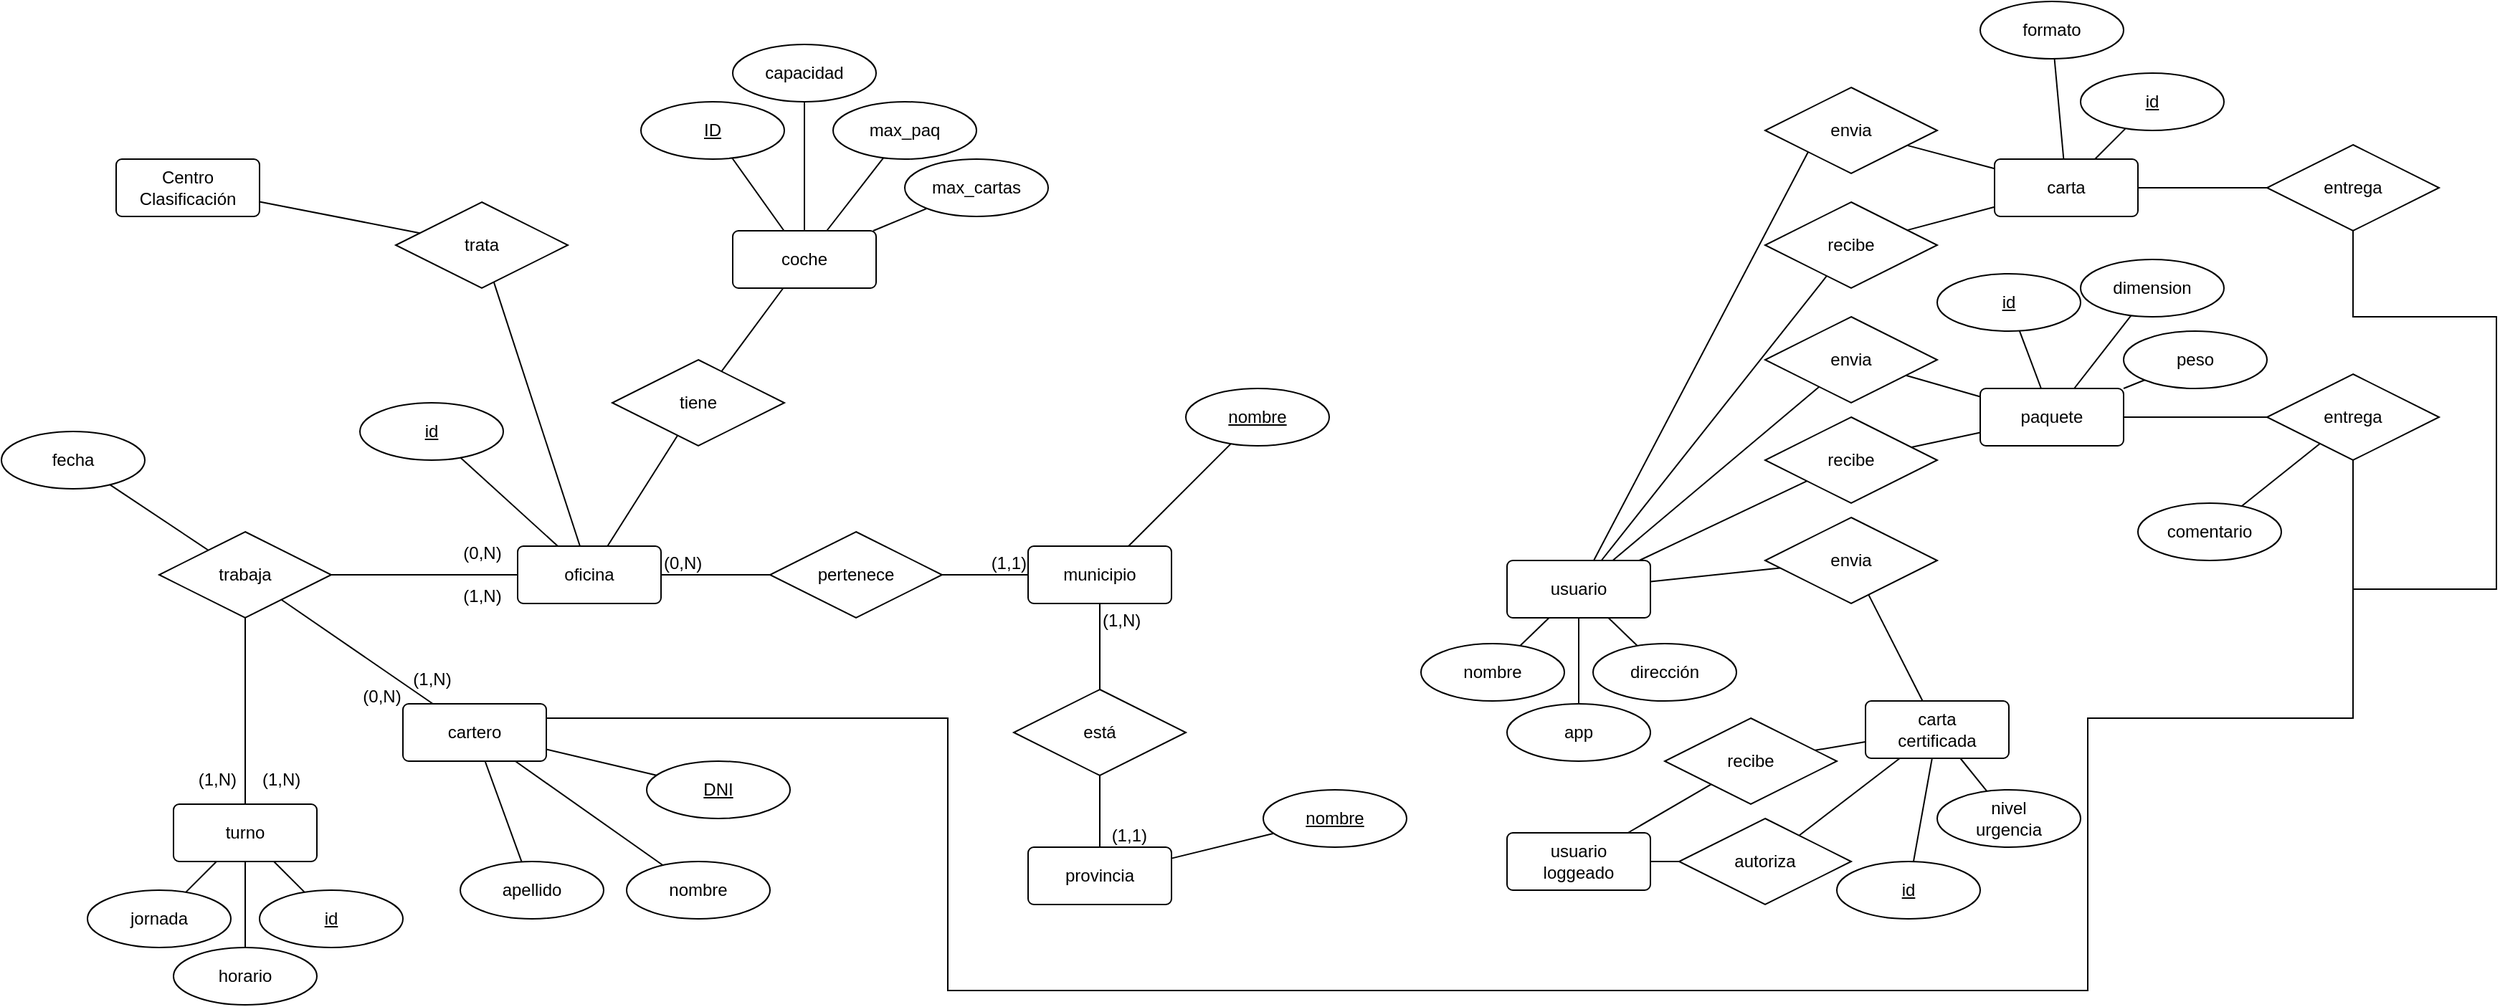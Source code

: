 <mxfile version="22.1.5" type="device">
  <diagram name="Page-1" id="QUn3ighMlDSOsNfIfpwA">
    <mxGraphModel dx="3434" dy="2605" grid="1" gridSize="10" guides="1" tooltips="1" connect="1" arrows="1" fold="1" page="1" pageScale="1" pageWidth="827" pageHeight="1169" math="0" shadow="0">
      <root>
        <mxCell id="0" />
        <mxCell id="1" parent="0" />
        <mxCell id="kJuOHpm5uLBI6n9v-iEt-1" value="oficina" style="rounded=1;arcSize=10;whiteSpace=wrap;html=1;align=center;" vertex="1" parent="1">
          <mxGeometry x="240" y="230" width="100" height="40" as="geometry" />
        </mxCell>
        <mxCell id="kJuOHpm5uLBI6n9v-iEt-2" value="municipio" style="rounded=1;arcSize=10;whiteSpace=wrap;html=1;align=center;" vertex="1" parent="1">
          <mxGeometry x="596" y="230" width="100" height="40" as="geometry" />
        </mxCell>
        <mxCell id="kJuOHpm5uLBI6n9v-iEt-3" value="pertenece" style="shape=rhombus;perimeter=rhombusPerimeter;whiteSpace=wrap;html=1;align=center;" vertex="1" parent="1">
          <mxGeometry x="416" y="220" width="120" height="60" as="geometry" />
        </mxCell>
        <mxCell id="kJuOHpm5uLBI6n9v-iEt-8" value="" style="endArrow=none;html=1;rounded=0;" edge="1" parent="1" source="kJuOHpm5uLBI6n9v-iEt-1" target="kJuOHpm5uLBI6n9v-iEt-3">
          <mxGeometry relative="1" as="geometry">
            <mxPoint x="66" y="350" as="sourcePoint" />
            <mxPoint x="226" y="350" as="targetPoint" />
          </mxGeometry>
        </mxCell>
        <mxCell id="kJuOHpm5uLBI6n9v-iEt-9" value="(0,N)" style="resizable=0;html=1;whiteSpace=wrap;align=left;verticalAlign=bottom;" connectable="0" vertex="1" parent="kJuOHpm5uLBI6n9v-iEt-8">
          <mxGeometry x="-1" relative="1" as="geometry" />
        </mxCell>
        <mxCell id="kJuOHpm5uLBI6n9v-iEt-12" value="" style="endArrow=none;html=1;rounded=0;" edge="1" parent="1" source="kJuOHpm5uLBI6n9v-iEt-3" target="kJuOHpm5uLBI6n9v-iEt-2">
          <mxGeometry relative="1" as="geometry">
            <mxPoint x="486" y="350" as="sourcePoint" />
            <mxPoint x="646" y="350" as="targetPoint" />
          </mxGeometry>
        </mxCell>
        <mxCell id="kJuOHpm5uLBI6n9v-iEt-14" value="(1,1)" style="resizable=0;html=1;whiteSpace=wrap;align=right;verticalAlign=bottom;" connectable="0" vertex="1" parent="kJuOHpm5uLBI6n9v-iEt-12">
          <mxGeometry x="1" relative="1" as="geometry" />
        </mxCell>
        <mxCell id="kJuOHpm5uLBI6n9v-iEt-16" value="id" style="ellipse;whiteSpace=wrap;html=1;align=center;fontStyle=4;" vertex="1" parent="1">
          <mxGeometry x="130" y="130" width="100" height="40" as="geometry" />
        </mxCell>
        <mxCell id="kJuOHpm5uLBI6n9v-iEt-17" value="" style="endArrow=none;html=1;rounded=0;" edge="1" parent="1" source="kJuOHpm5uLBI6n9v-iEt-16" target="kJuOHpm5uLBI6n9v-iEt-1">
          <mxGeometry relative="1" as="geometry">
            <mxPoint x="80" y="320" as="sourcePoint" />
            <mxPoint x="240" y="320" as="targetPoint" />
          </mxGeometry>
        </mxCell>
        <mxCell id="kJuOHpm5uLBI6n9v-iEt-18" value="provincia" style="rounded=1;arcSize=10;whiteSpace=wrap;html=1;align=center;" vertex="1" parent="1">
          <mxGeometry x="596" y="440" width="100" height="40" as="geometry" />
        </mxCell>
        <mxCell id="kJuOHpm5uLBI6n9v-iEt-19" value="está" style="shape=rhombus;perimeter=rhombusPerimeter;whiteSpace=wrap;html=1;align=center;" vertex="1" parent="1">
          <mxGeometry x="586" y="330" width="120" height="60" as="geometry" />
        </mxCell>
        <mxCell id="kJuOHpm5uLBI6n9v-iEt-20" value="" style="endArrow=none;html=1;rounded=0;" edge="1" parent="1" source="kJuOHpm5uLBI6n9v-iEt-2" target="kJuOHpm5uLBI6n9v-iEt-19">
          <mxGeometry relative="1" as="geometry">
            <mxPoint x="190" y="440" as="sourcePoint" />
            <mxPoint x="350" y="440" as="targetPoint" />
          </mxGeometry>
        </mxCell>
        <mxCell id="kJuOHpm5uLBI6n9v-iEt-21" value="(1,N)" style="resizable=0;html=1;whiteSpace=wrap;align=left;verticalAlign=bottom;" connectable="0" vertex="1" parent="kJuOHpm5uLBI6n9v-iEt-20">
          <mxGeometry x="-1" relative="1" as="geometry">
            <mxPoint y="20" as="offset" />
          </mxGeometry>
        </mxCell>
        <mxCell id="kJuOHpm5uLBI6n9v-iEt-22" value="" style="resizable=0;html=1;whiteSpace=wrap;align=right;verticalAlign=bottom;" connectable="0" vertex="1" parent="kJuOHpm5uLBI6n9v-iEt-20">
          <mxGeometry x="1" relative="1" as="geometry" />
        </mxCell>
        <mxCell id="kJuOHpm5uLBI6n9v-iEt-23" value="" style="endArrow=none;html=1;rounded=0;" edge="1" parent="1" source="kJuOHpm5uLBI6n9v-iEt-19" target="kJuOHpm5uLBI6n9v-iEt-18">
          <mxGeometry relative="1" as="geometry">
            <mxPoint x="230" y="600" as="sourcePoint" />
            <mxPoint x="390" y="600" as="targetPoint" />
          </mxGeometry>
        </mxCell>
        <mxCell id="kJuOHpm5uLBI6n9v-iEt-25" value="(1,1)" style="resizable=0;html=1;whiteSpace=wrap;align=right;verticalAlign=bottom;" connectable="0" vertex="1" parent="kJuOHpm5uLBI6n9v-iEt-23">
          <mxGeometry x="1" relative="1" as="geometry">
            <mxPoint x="34" as="offset" />
          </mxGeometry>
        </mxCell>
        <mxCell id="kJuOHpm5uLBI6n9v-iEt-27" value="nombre" style="ellipse;whiteSpace=wrap;html=1;align=center;fontStyle=4;" vertex="1" parent="1">
          <mxGeometry x="706" y="120" width="100" height="40" as="geometry" />
        </mxCell>
        <mxCell id="kJuOHpm5uLBI6n9v-iEt-28" value="nombre" style="ellipse;whiteSpace=wrap;html=1;align=center;fontStyle=4;" vertex="1" parent="1">
          <mxGeometry x="760" y="400" width="100" height="40" as="geometry" />
        </mxCell>
        <mxCell id="kJuOHpm5uLBI6n9v-iEt-29" value="" style="endArrow=none;html=1;rounded=0;" edge="1" parent="1" source="kJuOHpm5uLBI6n9v-iEt-18" target="kJuOHpm5uLBI6n9v-iEt-28">
          <mxGeometry relative="1" as="geometry">
            <mxPoint x="90" y="400" as="sourcePoint" />
            <mxPoint x="250" y="400" as="targetPoint" />
          </mxGeometry>
        </mxCell>
        <mxCell id="kJuOHpm5uLBI6n9v-iEt-30" value="" style="endArrow=none;html=1;rounded=0;" edge="1" parent="1" source="kJuOHpm5uLBI6n9v-iEt-27" target="kJuOHpm5uLBI6n9v-iEt-2">
          <mxGeometry relative="1" as="geometry">
            <mxPoint x="370" y="100" as="sourcePoint" />
            <mxPoint x="530" y="100" as="targetPoint" />
          </mxGeometry>
        </mxCell>
        <mxCell id="kJuOHpm5uLBI6n9v-iEt-31" value="turno" style="rounded=1;arcSize=10;whiteSpace=wrap;html=1;align=center;" vertex="1" parent="1">
          <mxGeometry y="410" width="100" height="40" as="geometry" />
        </mxCell>
        <mxCell id="kJuOHpm5uLBI6n9v-iEt-32" value="jornada" style="ellipse;whiteSpace=wrap;html=1;align=center;" vertex="1" parent="1">
          <mxGeometry x="-60" y="470" width="100" height="40" as="geometry" />
        </mxCell>
        <mxCell id="kJuOHpm5uLBI6n9v-iEt-33" value="horario" style="ellipse;whiteSpace=wrap;html=1;align=center;" vertex="1" parent="1">
          <mxGeometry y="510" width="100" height="40" as="geometry" />
        </mxCell>
        <mxCell id="kJuOHpm5uLBI6n9v-iEt-34" value="id" style="ellipse;whiteSpace=wrap;html=1;align=center;fontStyle=4;" vertex="1" parent="1">
          <mxGeometry x="60" y="470" width="100" height="40" as="geometry" />
        </mxCell>
        <mxCell id="kJuOHpm5uLBI6n9v-iEt-35" value="" style="endArrow=none;html=1;rounded=0;" edge="1" parent="1" source="kJuOHpm5uLBI6n9v-iEt-34" target="kJuOHpm5uLBI6n9v-iEt-31">
          <mxGeometry relative="1" as="geometry">
            <mxPoint x="180" y="510" as="sourcePoint" />
            <mxPoint x="340" y="510" as="targetPoint" />
          </mxGeometry>
        </mxCell>
        <mxCell id="kJuOHpm5uLBI6n9v-iEt-36" value="" style="endArrow=none;html=1;rounded=0;" edge="1" parent="1" source="kJuOHpm5uLBI6n9v-iEt-33" target="kJuOHpm5uLBI6n9v-iEt-31">
          <mxGeometry relative="1" as="geometry">
            <mxPoint x="190" y="520" as="sourcePoint" />
            <mxPoint x="350" y="520" as="targetPoint" />
          </mxGeometry>
        </mxCell>
        <mxCell id="kJuOHpm5uLBI6n9v-iEt-37" value="" style="endArrow=none;html=1;rounded=0;" edge="1" parent="1" source="kJuOHpm5uLBI6n9v-iEt-32" target="kJuOHpm5uLBI6n9v-iEt-31">
          <mxGeometry relative="1" as="geometry">
            <mxPoint x="200" y="530" as="sourcePoint" />
            <mxPoint x="360" y="530" as="targetPoint" />
          </mxGeometry>
        </mxCell>
        <mxCell id="kJuOHpm5uLBI6n9v-iEt-122" style="edgeStyle=none;rounded=0;orthogonalLoop=1;jettySize=auto;html=1;exitX=1;exitY=0.25;exitDx=0;exitDy=0;endArrow=none;endFill=0;entryX=0.5;entryY=1;entryDx=0;entryDy=0;" edge="1" parent="1" source="kJuOHpm5uLBI6n9v-iEt-38" target="kJuOHpm5uLBI6n9v-iEt-117">
          <mxGeometry relative="1" as="geometry">
            <mxPoint x="1520" y="350" as="targetPoint" />
            <Array as="points">
              <mxPoint x="540" y="350" />
              <mxPoint x="540" y="540" />
              <mxPoint x="1335" y="540" />
              <mxPoint x="1335" y="350" />
              <mxPoint x="1520" y="350" />
            </Array>
          </mxGeometry>
        </mxCell>
        <mxCell id="kJuOHpm5uLBI6n9v-iEt-38" value="cartero" style="rounded=1;arcSize=10;whiteSpace=wrap;html=1;align=center;" vertex="1" parent="1">
          <mxGeometry x="160" y="340" width="100" height="40" as="geometry" />
        </mxCell>
        <mxCell id="kJuOHpm5uLBI6n9v-iEt-39" value="trabaja" style="shape=rhombus;perimeter=rhombusPerimeter;whiteSpace=wrap;html=1;align=center;" vertex="1" parent="1">
          <mxGeometry x="-10" y="220" width="120" height="60" as="geometry" />
        </mxCell>
        <mxCell id="kJuOHpm5uLBI6n9v-iEt-40" value="" style="endArrow=none;html=1;rounded=0;" edge="1" parent="1" source="kJuOHpm5uLBI6n9v-iEt-31" target="kJuOHpm5uLBI6n9v-iEt-39">
          <mxGeometry relative="1" as="geometry">
            <mxPoint x="210" y="540" as="sourcePoint" />
            <mxPoint x="370" y="540" as="targetPoint" />
          </mxGeometry>
        </mxCell>
        <mxCell id="kJuOHpm5uLBI6n9v-iEt-41" value="" style="endArrow=none;html=1;rounded=0;" edge="1" parent="1" source="kJuOHpm5uLBI6n9v-iEt-39" target="kJuOHpm5uLBI6n9v-iEt-1">
          <mxGeometry relative="1" as="geometry">
            <mxPoint x="220" y="550" as="sourcePoint" />
            <mxPoint x="380" y="550" as="targetPoint" />
          </mxGeometry>
        </mxCell>
        <mxCell id="kJuOHpm5uLBI6n9v-iEt-42" value="" style="endArrow=none;html=1;rounded=0;" edge="1" parent="1" source="kJuOHpm5uLBI6n9v-iEt-39" target="kJuOHpm5uLBI6n9v-iEt-38">
          <mxGeometry relative="1" as="geometry">
            <mxPoint x="230" y="560" as="sourcePoint" />
            <mxPoint x="390" y="560" as="targetPoint" />
          </mxGeometry>
        </mxCell>
        <mxCell id="kJuOHpm5uLBI6n9v-iEt-43" value="fecha" style="ellipse;whiteSpace=wrap;html=1;align=center;" vertex="1" parent="1">
          <mxGeometry x="-120" y="150" width="100" height="40" as="geometry" />
        </mxCell>
        <mxCell id="kJuOHpm5uLBI6n9v-iEt-44" value="" style="endArrow=none;html=1;rounded=0;" edge="1" parent="1" source="kJuOHpm5uLBI6n9v-iEt-39" target="kJuOHpm5uLBI6n9v-iEt-43">
          <mxGeometry relative="1" as="geometry">
            <mxPoint x="-370" y="240" as="sourcePoint" />
            <mxPoint x="-210" y="240" as="targetPoint" />
          </mxGeometry>
        </mxCell>
        <mxCell id="kJuOHpm5uLBI6n9v-iEt-46" value="nombre" style="ellipse;whiteSpace=wrap;html=1;align=center;" vertex="1" parent="1">
          <mxGeometry x="316" y="450" width="100" height="40" as="geometry" />
        </mxCell>
        <mxCell id="kJuOHpm5uLBI6n9v-iEt-47" value="apellido" style="ellipse;whiteSpace=wrap;html=1;align=center;" vertex="1" parent="1">
          <mxGeometry x="200" y="450" width="100" height="40" as="geometry" />
        </mxCell>
        <mxCell id="kJuOHpm5uLBI6n9v-iEt-48" value="DNI" style="ellipse;whiteSpace=wrap;html=1;align=center;fontStyle=4;" vertex="1" parent="1">
          <mxGeometry x="330" y="380" width="100" height="40" as="geometry" />
        </mxCell>
        <mxCell id="kJuOHpm5uLBI6n9v-iEt-49" value="" style="endArrow=none;html=1;rounded=0;" edge="1" parent="1" source="kJuOHpm5uLBI6n9v-iEt-38" target="kJuOHpm5uLBI6n9v-iEt-48">
          <mxGeometry relative="1" as="geometry">
            <mxPoint x="300" y="300" as="sourcePoint" />
            <mxPoint x="460" y="300" as="targetPoint" />
          </mxGeometry>
        </mxCell>
        <mxCell id="kJuOHpm5uLBI6n9v-iEt-50" value="" style="endArrow=none;html=1;rounded=0;" edge="1" parent="1" source="kJuOHpm5uLBI6n9v-iEt-38" target="kJuOHpm5uLBI6n9v-iEt-47">
          <mxGeometry relative="1" as="geometry">
            <mxPoint x="260" y="610" as="sourcePoint" />
            <mxPoint x="420" y="610" as="targetPoint" />
          </mxGeometry>
        </mxCell>
        <mxCell id="kJuOHpm5uLBI6n9v-iEt-51" value="" style="endArrow=none;html=1;rounded=0;" edge="1" parent="1" source="kJuOHpm5uLBI6n9v-iEt-38" target="kJuOHpm5uLBI6n9v-iEt-46">
          <mxGeometry relative="1" as="geometry">
            <mxPoint x="290" y="570" as="sourcePoint" />
            <mxPoint x="450" y="570" as="targetPoint" />
          </mxGeometry>
        </mxCell>
        <mxCell id="kJuOHpm5uLBI6n9v-iEt-56" value="(0,N)" style="text;html=1;align=center;verticalAlign=middle;resizable=0;points=[];autosize=1;strokeColor=none;fillColor=none;" vertex="1" parent="1">
          <mxGeometry x="190" y="220" width="50" height="30" as="geometry" />
        </mxCell>
        <mxCell id="kJuOHpm5uLBI6n9v-iEt-57" value="&lt;div align=&quot;right&quot;&gt;(1,N)&lt;/div&gt;" style="text;html=1;align=right;verticalAlign=middle;resizable=0;points=[];autosize=1;strokeColor=none;fillColor=none;" vertex="1" parent="1">
          <mxGeometry x="-5" y="378" width="50" height="30" as="geometry" />
        </mxCell>
        <mxCell id="kJuOHpm5uLBI6n9v-iEt-58" value="&lt;div align=&quot;left&quot;&gt;(1,N)&lt;/div&gt;" style="text;html=1;align=left;verticalAlign=middle;resizable=0;points=[];autosize=1;strokeColor=none;fillColor=none;" vertex="1" parent="1">
          <mxGeometry x="60" y="378" width="50" height="30" as="geometry" />
        </mxCell>
        <mxCell id="kJuOHpm5uLBI6n9v-iEt-59" value="(0,N)" style="text;html=1;align=center;verticalAlign=middle;resizable=0;points=[];autosize=1;strokeColor=none;fillColor=none;" vertex="1" parent="1">
          <mxGeometry x="120" y="320" width="50" height="30" as="geometry" />
        </mxCell>
        <mxCell id="kJuOHpm5uLBI6n9v-iEt-60" value="(1,N)" style="text;html=1;align=center;verticalAlign=middle;resizable=0;points=[];autosize=1;strokeColor=none;fillColor=none;" vertex="1" parent="1">
          <mxGeometry x="155" y="308" width="50" height="30" as="geometry" />
        </mxCell>
        <mxCell id="kJuOHpm5uLBI6n9v-iEt-61" value="(1,N)" style="text;html=1;align=center;verticalAlign=middle;resizable=0;points=[];autosize=1;strokeColor=none;fillColor=none;" vertex="1" parent="1">
          <mxGeometry x="190" y="250" width="50" height="30" as="geometry" />
        </mxCell>
        <mxCell id="kJuOHpm5uLBI6n9v-iEt-62" value="coche" style="rounded=1;arcSize=10;whiteSpace=wrap;html=1;align=center;" vertex="1" parent="1">
          <mxGeometry x="390" y="10" width="100" height="40" as="geometry" />
        </mxCell>
        <mxCell id="kJuOHpm5uLBI6n9v-iEt-63" value="tiene" style="shape=rhombus;perimeter=rhombusPerimeter;whiteSpace=wrap;html=1;align=center;" vertex="1" parent="1">
          <mxGeometry x="306" y="100" width="120" height="60" as="geometry" />
        </mxCell>
        <mxCell id="kJuOHpm5uLBI6n9v-iEt-64" value="" style="endArrow=none;html=1;rounded=0;" edge="1" parent="1" source="kJuOHpm5uLBI6n9v-iEt-62" target="kJuOHpm5uLBI6n9v-iEt-63">
          <mxGeometry relative="1" as="geometry">
            <mxPoint x="530" y="90" as="sourcePoint" />
            <mxPoint x="690" y="90" as="targetPoint" />
          </mxGeometry>
        </mxCell>
        <mxCell id="kJuOHpm5uLBI6n9v-iEt-65" value="" style="endArrow=none;html=1;rounded=0;" edge="1" parent="1" source="kJuOHpm5uLBI6n9v-iEt-1" target="kJuOHpm5uLBI6n9v-iEt-63">
          <mxGeometry relative="1" as="geometry">
            <mxPoint x="480" y="160" as="sourcePoint" />
            <mxPoint x="640" y="160" as="targetPoint" />
          </mxGeometry>
        </mxCell>
        <mxCell id="kJuOHpm5uLBI6n9v-iEt-66" value="capacidad" style="ellipse;whiteSpace=wrap;html=1;align=center;" vertex="1" parent="1">
          <mxGeometry x="390" y="-120" width="100" height="40" as="geometry" />
        </mxCell>
        <mxCell id="kJuOHpm5uLBI6n9v-iEt-67" value="ID" style="ellipse;whiteSpace=wrap;html=1;align=center;fontStyle=4;" vertex="1" parent="1">
          <mxGeometry x="326" y="-80" width="100" height="40" as="geometry" />
        </mxCell>
        <mxCell id="kJuOHpm5uLBI6n9v-iEt-68" value="max_paq" style="ellipse;whiteSpace=wrap;html=1;align=center;" vertex="1" parent="1">
          <mxGeometry x="460" y="-80" width="100" height="40" as="geometry" />
        </mxCell>
        <mxCell id="kJuOHpm5uLBI6n9v-iEt-69" value="max_cartas" style="ellipse;whiteSpace=wrap;html=1;align=center;" vertex="1" parent="1">
          <mxGeometry x="510" y="-40" width="100" height="40" as="geometry" />
        </mxCell>
        <mxCell id="kJuOHpm5uLBI6n9v-iEt-70" value="" style="endArrow=none;html=1;rounded=0;" edge="1" parent="1" source="kJuOHpm5uLBI6n9v-iEt-67" target="kJuOHpm5uLBI6n9v-iEt-62">
          <mxGeometry relative="1" as="geometry">
            <mxPoint x="400" y="-160" as="sourcePoint" />
            <mxPoint x="560" y="-160" as="targetPoint" />
          </mxGeometry>
        </mxCell>
        <mxCell id="kJuOHpm5uLBI6n9v-iEt-71" value="" style="endArrow=none;html=1;rounded=0;" edge="1" parent="1" source="kJuOHpm5uLBI6n9v-iEt-62" target="kJuOHpm5uLBI6n9v-iEt-66">
          <mxGeometry relative="1" as="geometry">
            <mxPoint x="410" y="-150" as="sourcePoint" />
            <mxPoint x="570" y="-150" as="targetPoint" />
          </mxGeometry>
        </mxCell>
        <mxCell id="kJuOHpm5uLBI6n9v-iEt-72" value="" style="endArrow=none;html=1;rounded=0;" edge="1" parent="1" source="kJuOHpm5uLBI6n9v-iEt-62" target="kJuOHpm5uLBI6n9v-iEt-68">
          <mxGeometry relative="1" as="geometry">
            <mxPoint x="420" y="-140" as="sourcePoint" />
            <mxPoint x="580" y="-140" as="targetPoint" />
          </mxGeometry>
        </mxCell>
        <mxCell id="kJuOHpm5uLBI6n9v-iEt-73" value="" style="endArrow=none;html=1;rounded=0;" edge="1" parent="1" source="kJuOHpm5uLBI6n9v-iEt-62" target="kJuOHpm5uLBI6n9v-iEt-69">
          <mxGeometry relative="1" as="geometry">
            <mxPoint x="430" y="-130" as="sourcePoint" />
            <mxPoint x="590" y="-130" as="targetPoint" />
          </mxGeometry>
        </mxCell>
        <mxCell id="kJuOHpm5uLBI6n9v-iEt-75" value="carta" style="rounded=1;arcSize=10;whiteSpace=wrap;html=1;align=center;" vertex="1" parent="1">
          <mxGeometry x="1270" y="-40" width="100" height="40" as="geometry" />
        </mxCell>
        <mxCell id="kJuOHpm5uLBI6n9v-iEt-76" value="paquete" style="rounded=1;arcSize=10;whiteSpace=wrap;html=1;align=center;" vertex="1" parent="1">
          <mxGeometry x="1260" y="120" width="100" height="40" as="geometry" />
        </mxCell>
        <mxCell id="kJuOHpm5uLBI6n9v-iEt-77" value="&lt;div&gt;carta&lt;/div&gt;&lt;div&gt;certificada&lt;br&gt;&lt;/div&gt;" style="rounded=1;arcSize=10;whiteSpace=wrap;html=1;align=center;" vertex="1" parent="1">
          <mxGeometry x="1180" y="338" width="100" height="40" as="geometry" />
        </mxCell>
        <mxCell id="kJuOHpm5uLBI6n9v-iEt-78" value="id" style="ellipse;whiteSpace=wrap;html=1;align=center;fontStyle=4;" vertex="1" parent="1">
          <mxGeometry x="1330" y="-100" width="100" height="40" as="geometry" />
        </mxCell>
        <mxCell id="kJuOHpm5uLBI6n9v-iEt-79" value="id" style="ellipse;whiteSpace=wrap;html=1;align=center;fontStyle=4;" vertex="1" parent="1">
          <mxGeometry x="1230" y="40" width="100" height="40" as="geometry" />
        </mxCell>
        <mxCell id="kJuOHpm5uLBI6n9v-iEt-80" value="id" style="ellipse;whiteSpace=wrap;html=1;align=center;fontStyle=4;" vertex="1" parent="1">
          <mxGeometry x="1160" y="450" width="100" height="40" as="geometry" />
        </mxCell>
        <mxCell id="kJuOHpm5uLBI6n9v-iEt-81" value="" style="endArrow=none;html=1;rounded=0;" edge="1" parent="1" source="kJuOHpm5uLBI6n9v-iEt-78" target="kJuOHpm5uLBI6n9v-iEt-75">
          <mxGeometry relative="1" as="geometry">
            <mxPoint x="280" y="542" as="sourcePoint" />
            <mxPoint x="440" y="542" as="targetPoint" />
          </mxGeometry>
        </mxCell>
        <mxCell id="kJuOHpm5uLBI6n9v-iEt-82" value="" style="endArrow=none;html=1;rounded=0;" edge="1" parent="1" source="kJuOHpm5uLBI6n9v-iEt-80" target="kJuOHpm5uLBI6n9v-iEt-77">
          <mxGeometry relative="1" as="geometry">
            <mxPoint x="290" y="552" as="sourcePoint" />
            <mxPoint x="450" y="552" as="targetPoint" />
          </mxGeometry>
        </mxCell>
        <mxCell id="kJuOHpm5uLBI6n9v-iEt-83" value="" style="endArrow=none;html=1;rounded=0;" edge="1" parent="1" source="kJuOHpm5uLBI6n9v-iEt-79" target="kJuOHpm5uLBI6n9v-iEt-76">
          <mxGeometry relative="1" as="geometry">
            <mxPoint x="300" y="562" as="sourcePoint" />
            <mxPoint x="460" y="562" as="targetPoint" />
          </mxGeometry>
        </mxCell>
        <mxCell id="kJuOHpm5uLBI6n9v-iEt-84" value="formato" style="ellipse;whiteSpace=wrap;html=1;align=center;" vertex="1" parent="1">
          <mxGeometry x="1260" y="-150" width="100" height="40" as="geometry" />
        </mxCell>
        <mxCell id="kJuOHpm5uLBI6n9v-iEt-85" value="" style="endArrow=none;html=1;rounded=0;" edge="1" parent="1" source="kJuOHpm5uLBI6n9v-iEt-84" target="kJuOHpm5uLBI6n9v-iEt-75">
          <mxGeometry relative="1" as="geometry">
            <mxPoint x="-80" y="572" as="sourcePoint" />
            <mxPoint x="80" y="572" as="targetPoint" />
          </mxGeometry>
        </mxCell>
        <mxCell id="kJuOHpm5uLBI6n9v-iEt-86" value="peso" style="ellipse;whiteSpace=wrap;html=1;align=center;" vertex="1" parent="1">
          <mxGeometry x="1360" y="80" width="100" height="40" as="geometry" />
        </mxCell>
        <mxCell id="kJuOHpm5uLBI6n9v-iEt-87" value="&lt;div&gt;dimension&lt;/div&gt;" style="ellipse;whiteSpace=wrap;html=1;align=center;" vertex="1" parent="1">
          <mxGeometry x="1330" y="30" width="100" height="40" as="geometry" />
        </mxCell>
        <mxCell id="kJuOHpm5uLBI6n9v-iEt-88" value="" style="endArrow=none;html=1;rounded=0;" edge="1" parent="1" source="kJuOHpm5uLBI6n9v-iEt-87" target="kJuOHpm5uLBI6n9v-iEt-76">
          <mxGeometry relative="1" as="geometry">
            <mxPoint x="100" y="572" as="sourcePoint" />
            <mxPoint x="260" y="572" as="targetPoint" />
          </mxGeometry>
        </mxCell>
        <mxCell id="kJuOHpm5uLBI6n9v-iEt-89" value="" style="endArrow=none;html=1;rounded=0;" edge="1" parent="1" source="kJuOHpm5uLBI6n9v-iEt-86" target="kJuOHpm5uLBI6n9v-iEt-76">
          <mxGeometry relative="1" as="geometry">
            <mxPoint x="310" y="592" as="sourcePoint" />
            <mxPoint x="470" y="592" as="targetPoint" />
          </mxGeometry>
        </mxCell>
        <mxCell id="kJuOHpm5uLBI6n9v-iEt-90" value="&lt;div&gt;nivel&lt;/div&gt;&lt;div&gt;urgencia&lt;br&gt;&lt;/div&gt;" style="ellipse;whiteSpace=wrap;html=1;align=center;" vertex="1" parent="1">
          <mxGeometry x="1230" y="400" width="100" height="40" as="geometry" />
        </mxCell>
        <mxCell id="kJuOHpm5uLBI6n9v-iEt-91" value="" style="endArrow=none;html=1;rounded=0;" edge="1" parent="1" source="kJuOHpm5uLBI6n9v-iEt-77" target="kJuOHpm5uLBI6n9v-iEt-90">
          <mxGeometry relative="1" as="geometry">
            <mxPoint x="420" y="602" as="sourcePoint" />
            <mxPoint x="580" y="602" as="targetPoint" />
          </mxGeometry>
        </mxCell>
        <mxCell id="kJuOHpm5uLBI6n9v-iEt-92" value="usuario" style="rounded=1;arcSize=10;whiteSpace=wrap;html=1;align=center;" vertex="1" parent="1">
          <mxGeometry x="930" y="240" width="100" height="40" as="geometry" />
        </mxCell>
        <mxCell id="kJuOHpm5uLBI6n9v-iEt-93" value="nombre" style="ellipse;whiteSpace=wrap;html=1;align=center;" vertex="1" parent="1">
          <mxGeometry x="870" y="298" width="100" height="40" as="geometry" />
        </mxCell>
        <mxCell id="kJuOHpm5uLBI6n9v-iEt-94" value="app" style="ellipse;whiteSpace=wrap;html=1;align=center;" vertex="1" parent="1">
          <mxGeometry x="930" y="340" width="100" height="40" as="geometry" />
        </mxCell>
        <mxCell id="kJuOHpm5uLBI6n9v-iEt-95" value="dirección" style="ellipse;whiteSpace=wrap;html=1;align=center;" vertex="1" parent="1">
          <mxGeometry x="990" y="298" width="100" height="40" as="geometry" />
        </mxCell>
        <mxCell id="kJuOHpm5uLBI6n9v-iEt-96" value="" style="endArrow=none;html=1;rounded=0;" edge="1" parent="1" source="kJuOHpm5uLBI6n9v-iEt-92" target="kJuOHpm5uLBI6n9v-iEt-93">
          <mxGeometry relative="1" as="geometry">
            <mxPoint x="990" y="70" as="sourcePoint" />
            <mxPoint x="1150" y="70" as="targetPoint" />
          </mxGeometry>
        </mxCell>
        <mxCell id="kJuOHpm5uLBI6n9v-iEt-97" value="" style="endArrow=none;html=1;rounded=0;" edge="1" parent="1" source="kJuOHpm5uLBI6n9v-iEt-92" target="kJuOHpm5uLBI6n9v-iEt-94">
          <mxGeometry relative="1" as="geometry">
            <mxPoint x="1000" y="80" as="sourcePoint" />
            <mxPoint x="1160" y="80" as="targetPoint" />
          </mxGeometry>
        </mxCell>
        <mxCell id="kJuOHpm5uLBI6n9v-iEt-98" value="" style="endArrow=none;html=1;rounded=0;" edge="1" parent="1" source="kJuOHpm5uLBI6n9v-iEt-92" target="kJuOHpm5uLBI6n9v-iEt-95">
          <mxGeometry relative="1" as="geometry">
            <mxPoint x="1010" y="90" as="sourcePoint" />
            <mxPoint x="1170" y="90" as="targetPoint" />
          </mxGeometry>
        </mxCell>
        <mxCell id="kJuOHpm5uLBI6n9v-iEt-99" value="recibe" style="shape=rhombus;perimeter=rhombusPerimeter;whiteSpace=wrap;html=1;align=center;" vertex="1" parent="1">
          <mxGeometry x="1110" y="-10" width="120" height="60" as="geometry" />
        </mxCell>
        <mxCell id="kJuOHpm5uLBI6n9v-iEt-100" value="envia" style="shape=rhombus;perimeter=rhombusPerimeter;whiteSpace=wrap;html=1;align=center;" vertex="1" parent="1">
          <mxGeometry x="1110" y="70" width="120" height="60" as="geometry" />
        </mxCell>
        <mxCell id="kJuOHpm5uLBI6n9v-iEt-101" value="recibe" style="shape=rhombus;perimeter=rhombusPerimeter;whiteSpace=wrap;html=1;align=center;" vertex="1" parent="1">
          <mxGeometry x="1110" y="140" width="120" height="60" as="geometry" />
        </mxCell>
        <mxCell id="kJuOHpm5uLBI6n9v-iEt-102" value="envia" style="shape=rhombus;perimeter=rhombusPerimeter;whiteSpace=wrap;html=1;align=center;" vertex="1" parent="1">
          <mxGeometry x="1110" y="210" width="120" height="60" as="geometry" />
        </mxCell>
        <mxCell id="kJuOHpm5uLBI6n9v-iEt-103" value="envia" style="shape=rhombus;perimeter=rhombusPerimeter;whiteSpace=wrap;html=1;align=center;" vertex="1" parent="1">
          <mxGeometry x="1110" y="-90" width="120" height="60" as="geometry" />
        </mxCell>
        <mxCell id="kJuOHpm5uLBI6n9v-iEt-104" value="" style="endArrow=none;html=1;rounded=0;entryX=0;entryY=1;entryDx=0;entryDy=0;" edge="1" parent="1" source="kJuOHpm5uLBI6n9v-iEt-92" target="kJuOHpm5uLBI6n9v-iEt-103">
          <mxGeometry relative="1" as="geometry">
            <mxPoint x="930" y="170" as="sourcePoint" />
            <mxPoint x="1090" y="170" as="targetPoint" />
          </mxGeometry>
        </mxCell>
        <mxCell id="kJuOHpm5uLBI6n9v-iEt-105" value="" style="endArrow=none;html=1;rounded=0;" edge="1" parent="1" source="kJuOHpm5uLBI6n9v-iEt-92" target="kJuOHpm5uLBI6n9v-iEt-99">
          <mxGeometry relative="1" as="geometry">
            <mxPoint x="940" y="180" as="sourcePoint" />
            <mxPoint x="1100" y="180" as="targetPoint" />
          </mxGeometry>
        </mxCell>
        <mxCell id="kJuOHpm5uLBI6n9v-iEt-106" value="" style="endArrow=none;html=1;rounded=0;" edge="1" parent="1" source="kJuOHpm5uLBI6n9v-iEt-92" target="kJuOHpm5uLBI6n9v-iEt-100">
          <mxGeometry relative="1" as="geometry">
            <mxPoint x="950" y="190" as="sourcePoint" />
            <mxPoint x="1110" y="190" as="targetPoint" />
          </mxGeometry>
        </mxCell>
        <mxCell id="kJuOHpm5uLBI6n9v-iEt-107" value="" style="endArrow=none;html=1;rounded=0;" edge="1" parent="1" source="kJuOHpm5uLBI6n9v-iEt-92" target="kJuOHpm5uLBI6n9v-iEt-101">
          <mxGeometry relative="1" as="geometry">
            <mxPoint x="960" y="200" as="sourcePoint" />
            <mxPoint x="1120" y="200" as="targetPoint" />
          </mxGeometry>
        </mxCell>
        <mxCell id="kJuOHpm5uLBI6n9v-iEt-108" value="" style="endArrow=none;html=1;rounded=0;" edge="1" parent="1" source="kJuOHpm5uLBI6n9v-iEt-92" target="kJuOHpm5uLBI6n9v-iEt-102">
          <mxGeometry relative="1" as="geometry">
            <mxPoint x="970" y="210" as="sourcePoint" />
            <mxPoint x="1130" y="210" as="targetPoint" />
          </mxGeometry>
        </mxCell>
        <mxCell id="kJuOHpm5uLBI6n9v-iEt-111" value="" style="endArrow=none;html=1;rounded=0;" edge="1" parent="1" source="kJuOHpm5uLBI6n9v-iEt-99" target="kJuOHpm5uLBI6n9v-iEt-75">
          <mxGeometry relative="1" as="geometry">
            <mxPoint x="1280" y="100" as="sourcePoint" />
            <mxPoint x="1440" y="100" as="targetPoint" />
          </mxGeometry>
        </mxCell>
        <mxCell id="kJuOHpm5uLBI6n9v-iEt-112" value="" style="endArrow=none;html=1;rounded=0;" edge="1" parent="1" source="kJuOHpm5uLBI6n9v-iEt-103" target="kJuOHpm5uLBI6n9v-iEt-75">
          <mxGeometry relative="1" as="geometry">
            <mxPoint x="1240" y="160" as="sourcePoint" />
            <mxPoint x="1400" y="160" as="targetPoint" />
          </mxGeometry>
        </mxCell>
        <mxCell id="kJuOHpm5uLBI6n9v-iEt-115" value="" style="endArrow=none;html=1;rounded=0;" edge="1" parent="1" source="kJuOHpm5uLBI6n9v-iEt-100" target="kJuOHpm5uLBI6n9v-iEt-76">
          <mxGeometry relative="1" as="geometry">
            <mxPoint x="1310" y="200" as="sourcePoint" />
            <mxPoint x="1470" y="200" as="targetPoint" />
          </mxGeometry>
        </mxCell>
        <mxCell id="kJuOHpm5uLBI6n9v-iEt-116" value="" style="endArrow=none;html=1;rounded=0;" edge="1" parent="1" source="kJuOHpm5uLBI6n9v-iEt-101" target="kJuOHpm5uLBI6n9v-iEt-76">
          <mxGeometry relative="1" as="geometry">
            <mxPoint x="1280" y="270" as="sourcePoint" />
            <mxPoint x="1440" y="270" as="targetPoint" />
          </mxGeometry>
        </mxCell>
        <mxCell id="kJuOHpm5uLBI6n9v-iEt-117" value="entrega" style="shape=rhombus;perimeter=rhombusPerimeter;whiteSpace=wrap;html=1;align=center;" vertex="1" parent="1">
          <mxGeometry x="1460" y="110" width="120" height="60" as="geometry" />
        </mxCell>
        <mxCell id="kJuOHpm5uLBI6n9v-iEt-123" style="edgeStyle=none;rounded=0;orthogonalLoop=1;jettySize=auto;html=1;exitX=0.5;exitY=1;exitDx=0;exitDy=0;endArrow=none;endFill=0;" edge="1" parent="1" source="kJuOHpm5uLBI6n9v-iEt-118">
          <mxGeometry relative="1" as="geometry">
            <mxPoint x="1519.609" y="260" as="targetPoint" />
            <Array as="points">
              <mxPoint x="1520" y="70" />
              <mxPoint x="1620" y="70" />
              <mxPoint x="1620" y="260" />
            </Array>
          </mxGeometry>
        </mxCell>
        <mxCell id="kJuOHpm5uLBI6n9v-iEt-118" value="entrega" style="shape=rhombus;perimeter=rhombusPerimeter;whiteSpace=wrap;html=1;align=center;" vertex="1" parent="1">
          <mxGeometry x="1460" y="-50" width="120" height="60" as="geometry" />
        </mxCell>
        <mxCell id="kJuOHpm5uLBI6n9v-iEt-124" value="" style="endArrow=none;html=1;rounded=0;" edge="1" parent="1" source="kJuOHpm5uLBI6n9v-iEt-76" target="kJuOHpm5uLBI6n9v-iEt-117">
          <mxGeometry relative="1" as="geometry">
            <mxPoint x="1280" y="90" as="sourcePoint" />
            <mxPoint x="1440" y="90" as="targetPoint" />
          </mxGeometry>
        </mxCell>
        <mxCell id="kJuOHpm5uLBI6n9v-iEt-125" value="" style="endArrow=none;html=1;rounded=0;" edge="1" parent="1" source="kJuOHpm5uLBI6n9v-iEt-75" target="kJuOHpm5uLBI6n9v-iEt-118">
          <mxGeometry relative="1" as="geometry">
            <mxPoint x="1280" y="90" as="sourcePoint" />
            <mxPoint x="1440" y="90" as="targetPoint" />
          </mxGeometry>
        </mxCell>
        <mxCell id="kJuOHpm5uLBI6n9v-iEt-127" value="comentario" style="ellipse;whiteSpace=wrap;html=1;align=center;" vertex="1" parent="1">
          <mxGeometry x="1370" y="200" width="100" height="40" as="geometry" />
        </mxCell>
        <mxCell id="kJuOHpm5uLBI6n9v-iEt-128" value="" style="endArrow=none;html=1;rounded=0;" edge="1" parent="1" source="kJuOHpm5uLBI6n9v-iEt-127" target="kJuOHpm5uLBI6n9v-iEt-117">
          <mxGeometry relative="1" as="geometry">
            <mxPoint x="1290" y="300" as="sourcePoint" />
            <mxPoint x="1450" y="300" as="targetPoint" />
          </mxGeometry>
        </mxCell>
        <mxCell id="kJuOHpm5uLBI6n9v-iEt-129" value="&lt;div&gt;usuario&lt;/div&gt;&lt;div&gt;loggeado&lt;br&gt;&lt;/div&gt;" style="rounded=1;arcSize=10;whiteSpace=wrap;html=1;align=center;" vertex="1" parent="1">
          <mxGeometry x="930" y="430" width="100" height="40" as="geometry" />
        </mxCell>
        <mxCell id="kJuOHpm5uLBI6n9v-iEt-132" value="recibe" style="shape=rhombus;perimeter=rhombusPerimeter;whiteSpace=wrap;html=1;align=center;" vertex="1" parent="1">
          <mxGeometry x="1040" y="350" width="120" height="60" as="geometry" />
        </mxCell>
        <mxCell id="kJuOHpm5uLBI6n9v-iEt-133" value="" style="endArrow=none;html=1;rounded=0;" edge="1" parent="1" source="kJuOHpm5uLBI6n9v-iEt-102" target="kJuOHpm5uLBI6n9v-iEt-77">
          <mxGeometry relative="1" as="geometry">
            <mxPoint x="1220" y="280" as="sourcePoint" />
            <mxPoint x="1380" y="280" as="targetPoint" />
          </mxGeometry>
        </mxCell>
        <mxCell id="kJuOHpm5uLBI6n9v-iEt-134" value="" style="endArrow=none;html=1;rounded=0;" edge="1" parent="1" source="kJuOHpm5uLBI6n9v-iEt-132" target="kJuOHpm5uLBI6n9v-iEt-129">
          <mxGeometry relative="1" as="geometry">
            <mxPoint x="1320" y="280" as="sourcePoint" />
            <mxPoint x="1480" y="280" as="targetPoint" />
          </mxGeometry>
        </mxCell>
        <mxCell id="kJuOHpm5uLBI6n9v-iEt-135" value="" style="endArrow=none;html=1;rounded=0;" edge="1" parent="1" source="kJuOHpm5uLBI6n9v-iEt-77" target="kJuOHpm5uLBI6n9v-iEt-132">
          <mxGeometry relative="1" as="geometry">
            <mxPoint x="1310" y="300" as="sourcePoint" />
            <mxPoint x="1470" y="300" as="targetPoint" />
          </mxGeometry>
        </mxCell>
        <mxCell id="kJuOHpm5uLBI6n9v-iEt-136" value="autoriza" style="shape=rhombus;perimeter=rhombusPerimeter;whiteSpace=wrap;html=1;align=center;" vertex="1" parent="1">
          <mxGeometry x="1050" y="420" width="120" height="60" as="geometry" />
        </mxCell>
        <mxCell id="kJuOHpm5uLBI6n9v-iEt-137" value="" style="endArrow=none;html=1;rounded=0;" edge="1" parent="1" source="kJuOHpm5uLBI6n9v-iEt-129" target="kJuOHpm5uLBI6n9v-iEt-136">
          <mxGeometry relative="1" as="geometry">
            <mxPoint x="930" y="490" as="sourcePoint" />
            <mxPoint x="1090" y="490" as="targetPoint" />
          </mxGeometry>
        </mxCell>
        <mxCell id="kJuOHpm5uLBI6n9v-iEt-138" value="" style="endArrow=none;html=1;rounded=0;" edge="1" parent="1" source="kJuOHpm5uLBI6n9v-iEt-77" target="kJuOHpm5uLBI6n9v-iEt-136">
          <mxGeometry relative="1" as="geometry">
            <mxPoint x="1450" y="430" as="sourcePoint" />
            <mxPoint x="1610" y="430" as="targetPoint" />
          </mxGeometry>
        </mxCell>
        <mxCell id="kJuOHpm5uLBI6n9v-iEt-139" value="&lt;div&gt;Centro&lt;/div&gt;&lt;div&gt;Clasificación&lt;br&gt;&lt;/div&gt;" style="rounded=1;arcSize=10;whiteSpace=wrap;html=1;align=center;" vertex="1" parent="1">
          <mxGeometry x="-40" y="-40" width="100" height="40" as="geometry" />
        </mxCell>
        <mxCell id="kJuOHpm5uLBI6n9v-iEt-140" value="trata" style="shape=rhombus;perimeter=rhombusPerimeter;whiteSpace=wrap;html=1;align=center;" vertex="1" parent="1">
          <mxGeometry x="155" y="-10" width="120" height="60" as="geometry" />
        </mxCell>
        <mxCell id="kJuOHpm5uLBI6n9v-iEt-141" value="" style="endArrow=none;html=1;rounded=0;" edge="1" parent="1" source="kJuOHpm5uLBI6n9v-iEt-1" target="kJuOHpm5uLBI6n9v-iEt-140">
          <mxGeometry relative="1" as="geometry">
            <mxPoint x="-10" y="80" as="sourcePoint" />
            <mxPoint x="150" y="80" as="targetPoint" />
          </mxGeometry>
        </mxCell>
        <mxCell id="kJuOHpm5uLBI6n9v-iEt-142" value="" style="endArrow=none;html=1;rounded=0;" edge="1" parent="1" source="kJuOHpm5uLBI6n9v-iEt-139" target="kJuOHpm5uLBI6n9v-iEt-140">
          <mxGeometry relative="1" as="geometry">
            <mxPoint x="-60" y="50" as="sourcePoint" />
            <mxPoint x="100" y="50" as="targetPoint" />
          </mxGeometry>
        </mxCell>
      </root>
    </mxGraphModel>
  </diagram>
</mxfile>
